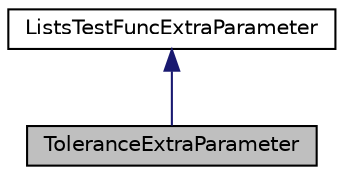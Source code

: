 digraph "ToleranceExtraParameter"
{
  edge [fontname="Helvetica",fontsize="10",labelfontname="Helvetica",labelfontsize="10"];
  node [fontname="Helvetica",fontsize="10",shape=record];
  Node1 [label="ToleranceExtraParameter",height=0.2,width=0.4,color="black", fillcolor="grey75", style="filled" fontcolor="black"];
  Node2 -> Node1 [dir="back",color="midnightblue",fontsize="10",style="solid",fontname="Helvetica"];
  Node2 [label="ListsTestFuncExtraParameter",height=0.2,width=0.4,color="black", fillcolor="white", style="filled",URL="$d4/dee/struct_lists_test_func_extra_parameter.html"];
}
